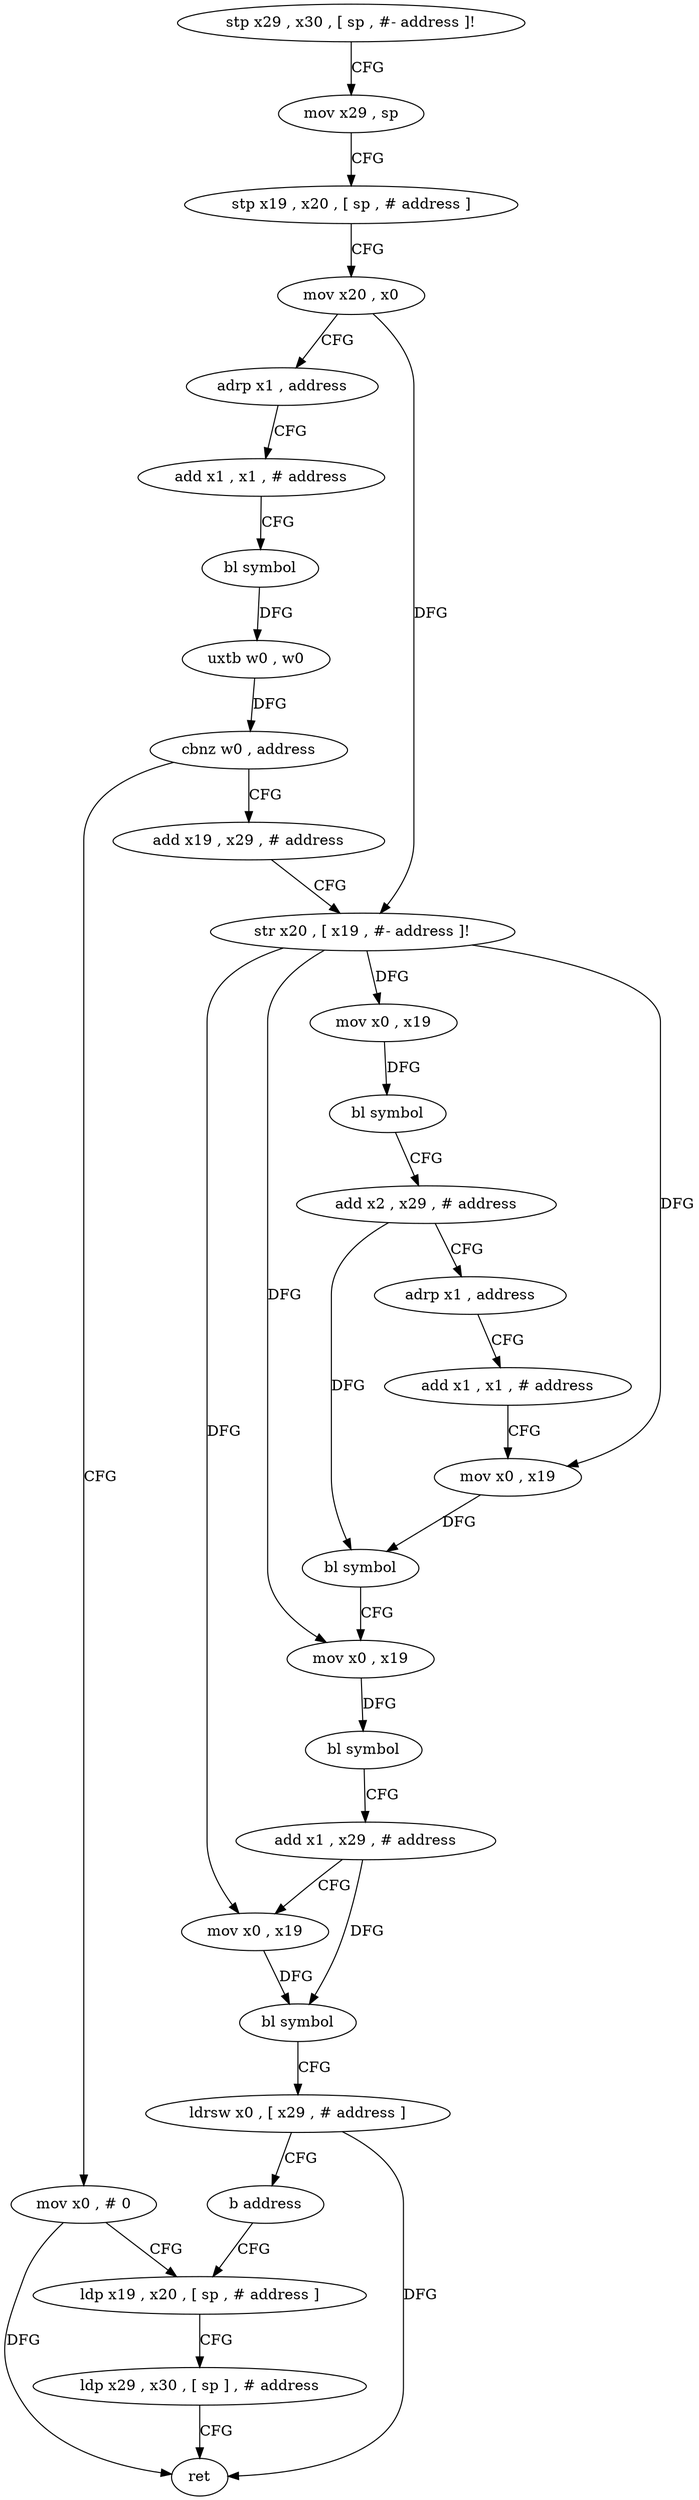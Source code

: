 digraph "func" {
"82700" [label = "stp x29 , x30 , [ sp , #- address ]!" ]
"82704" [label = "mov x29 , sp" ]
"82708" [label = "stp x19 , x20 , [ sp , # address ]" ]
"82712" [label = "mov x20 , x0" ]
"82716" [label = "adrp x1 , address" ]
"82720" [label = "add x1 , x1 , # address" ]
"82724" [label = "bl symbol" ]
"82728" [label = "uxtb w0 , w0" ]
"82732" [label = "cbnz w0 , address" ]
"82752" [label = "add x19 , x29 , # address" ]
"82736" [label = "mov x0 , # 0" ]
"82756" [label = "str x20 , [ x19 , #- address ]!" ]
"82760" [label = "mov x0 , x19" ]
"82764" [label = "bl symbol" ]
"82768" [label = "add x2 , x29 , # address" ]
"82772" [label = "adrp x1 , address" ]
"82776" [label = "add x1 , x1 , # address" ]
"82780" [label = "mov x0 , x19" ]
"82784" [label = "bl symbol" ]
"82788" [label = "mov x0 , x19" ]
"82792" [label = "bl symbol" ]
"82796" [label = "add x1 , x29 , # address" ]
"82800" [label = "mov x0 , x19" ]
"82804" [label = "bl symbol" ]
"82808" [label = "ldrsw x0 , [ x29 , # address ]" ]
"82812" [label = "b address" ]
"82740" [label = "ldp x19 , x20 , [ sp , # address ]" ]
"82744" [label = "ldp x29 , x30 , [ sp ] , # address" ]
"82748" [label = "ret" ]
"82700" -> "82704" [ label = "CFG" ]
"82704" -> "82708" [ label = "CFG" ]
"82708" -> "82712" [ label = "CFG" ]
"82712" -> "82716" [ label = "CFG" ]
"82712" -> "82756" [ label = "DFG" ]
"82716" -> "82720" [ label = "CFG" ]
"82720" -> "82724" [ label = "CFG" ]
"82724" -> "82728" [ label = "DFG" ]
"82728" -> "82732" [ label = "DFG" ]
"82732" -> "82752" [ label = "CFG" ]
"82732" -> "82736" [ label = "CFG" ]
"82752" -> "82756" [ label = "CFG" ]
"82736" -> "82740" [ label = "CFG" ]
"82736" -> "82748" [ label = "DFG" ]
"82756" -> "82760" [ label = "DFG" ]
"82756" -> "82780" [ label = "DFG" ]
"82756" -> "82788" [ label = "DFG" ]
"82756" -> "82800" [ label = "DFG" ]
"82760" -> "82764" [ label = "DFG" ]
"82764" -> "82768" [ label = "CFG" ]
"82768" -> "82772" [ label = "CFG" ]
"82768" -> "82784" [ label = "DFG" ]
"82772" -> "82776" [ label = "CFG" ]
"82776" -> "82780" [ label = "CFG" ]
"82780" -> "82784" [ label = "DFG" ]
"82784" -> "82788" [ label = "CFG" ]
"82788" -> "82792" [ label = "DFG" ]
"82792" -> "82796" [ label = "CFG" ]
"82796" -> "82800" [ label = "CFG" ]
"82796" -> "82804" [ label = "DFG" ]
"82800" -> "82804" [ label = "DFG" ]
"82804" -> "82808" [ label = "CFG" ]
"82808" -> "82812" [ label = "CFG" ]
"82808" -> "82748" [ label = "DFG" ]
"82812" -> "82740" [ label = "CFG" ]
"82740" -> "82744" [ label = "CFG" ]
"82744" -> "82748" [ label = "CFG" ]
}
